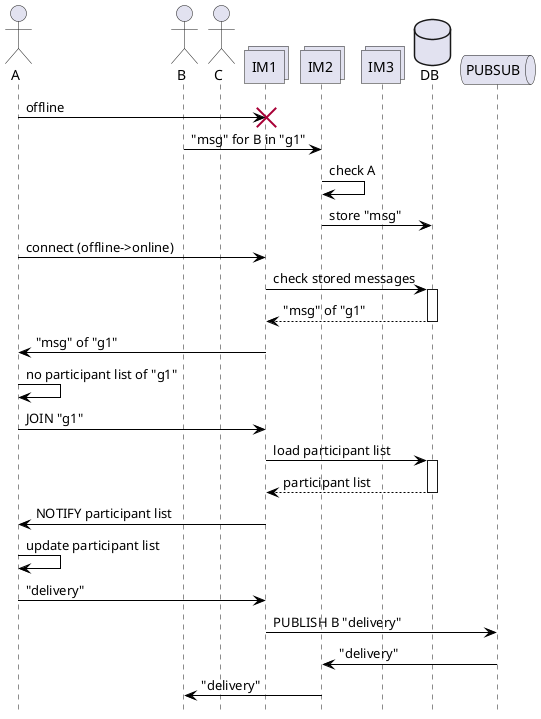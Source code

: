 @startuml callflow
skinparam class {
    BackgroundColor White
    ArrowColor Black
    BorderColor Black
    AttributeIconSize 0
}
'skinparam style strictuml
skinparam stereotypeCBackgroundColor White
skinparam stereotypeIBackgroundColor White
skinparam stereotypeEBackgroundColor White
skinparam stereotypeABackgroundColor White
skinparam linetype ortho

'title "Basic Flow 1-to-1 (PUBSUB))"
hide footbox

actor A
actor B
actor C

collections IM1
collections IM2
collections IM3

database DB 

queue PUBSUB


A -> IM1 !! : offline

B -> IM2 : "msg" for B in "g1"

IM2 -> IM2 : check A


IM2 -> DB : store "msg"

A -> IM1 : connect (offline->online)

IM1 -> DB ++ : check stored messages
return "msg" of "g1"

IM1 -> A : "msg" of "g1"

A -> A : no participant list of "g1"

A -> IM1 : JOIN "g1" 

IM1 -> DB ++ : load participant list 
return participant list

IM1 -> A : NOTIFY participant list

A -> A : update participant list

A -> IM1 : "delivery"

IM1 -> PUBSUB : PUBLISH B "delivery"

PUBSUB -> IM2 : "delivery"

IM2 -> B : "delivery"

@enduml


